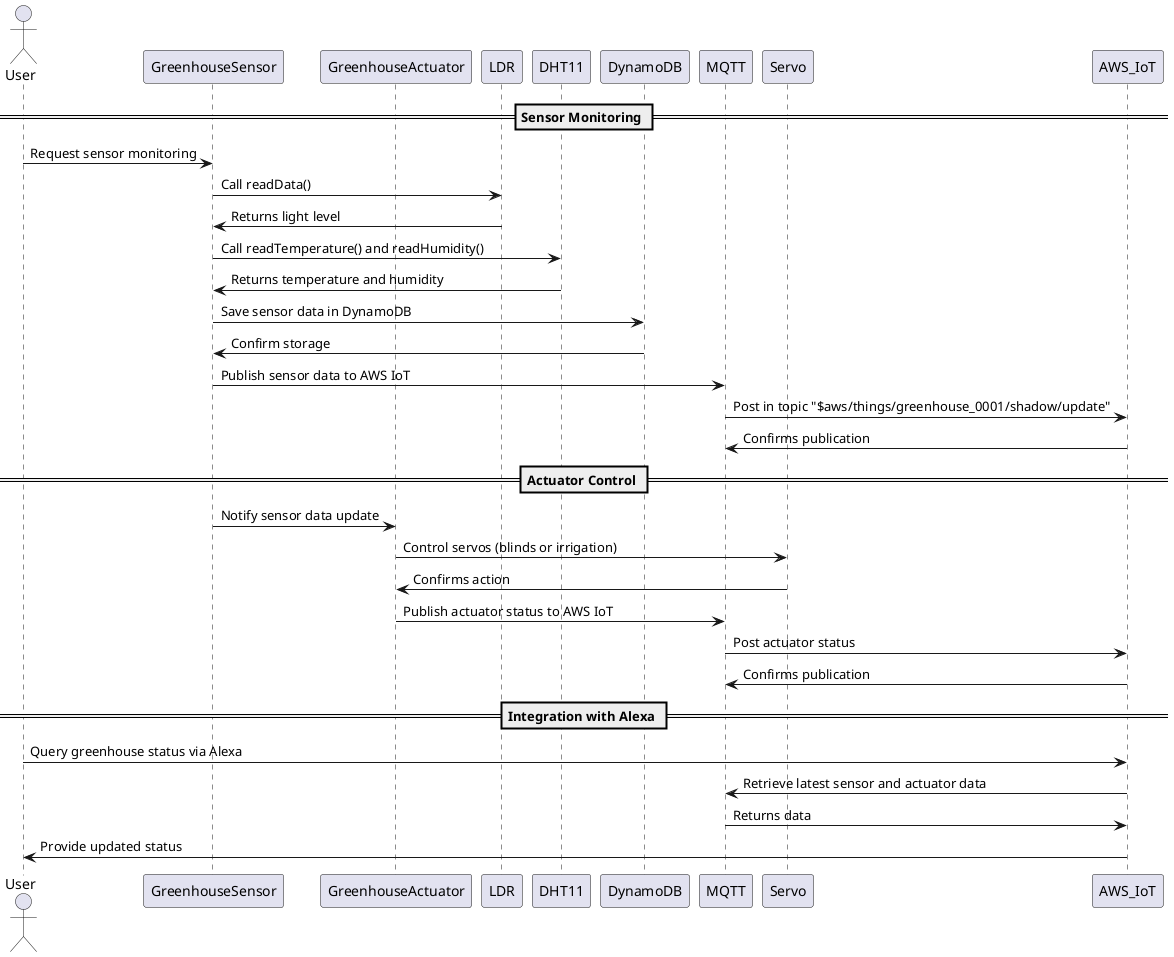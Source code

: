 @startuml
actor User
participant GreenhouseSensor
participant GreenhouseActuator
participant LDR
participant DHT11
participant DynamoDB
participant MQTT
participant Servo
participant AWS_IoT

== Sensor Monitoring ==
User -> GreenhouseSensor : Request sensor monitoring
GreenhouseSensor -> LDR : Call readData()
LDR -> GreenhouseSensor : Returns light level
GreenhouseSensor -> DHT11 : Call readTemperature() and readHumidity()
DHT11 -> GreenhouseSensor : Returns temperature and humidity
GreenhouseSensor -> DynamoDB : Save sensor data in DynamoDB
DynamoDB -> GreenhouseSensor : Confirm storage
GreenhouseSensor -> MQTT : Publish sensor data to AWS IoT
MQTT -> AWS_IoT : Post in topic "$aws/things/greenhouse_0001/shadow/update"
AWS_IoT -> MQTT : Confirms publication

== Actuator Control ==
GreenhouseSensor -> GreenhouseActuator : Notify sensor data update
GreenhouseActuator -> Servo : Control servos (blinds or irrigation)
Servo -> GreenhouseActuator : Confirms action
GreenhouseActuator -> MQTT : Publish actuator status to AWS IoT
MQTT -> AWS_IoT : Post actuator status
AWS_IoT -> MQTT : Confirms publication

== Integration with Alexa ==
User -> AWS_IoT : Query greenhouse status via Alexa
AWS_IoT -> MQTT : Retrieve latest sensor and actuator data
MQTT -> AWS_IoT : Returns data
AWS_IoT -> User : Provide updated status
@enduml